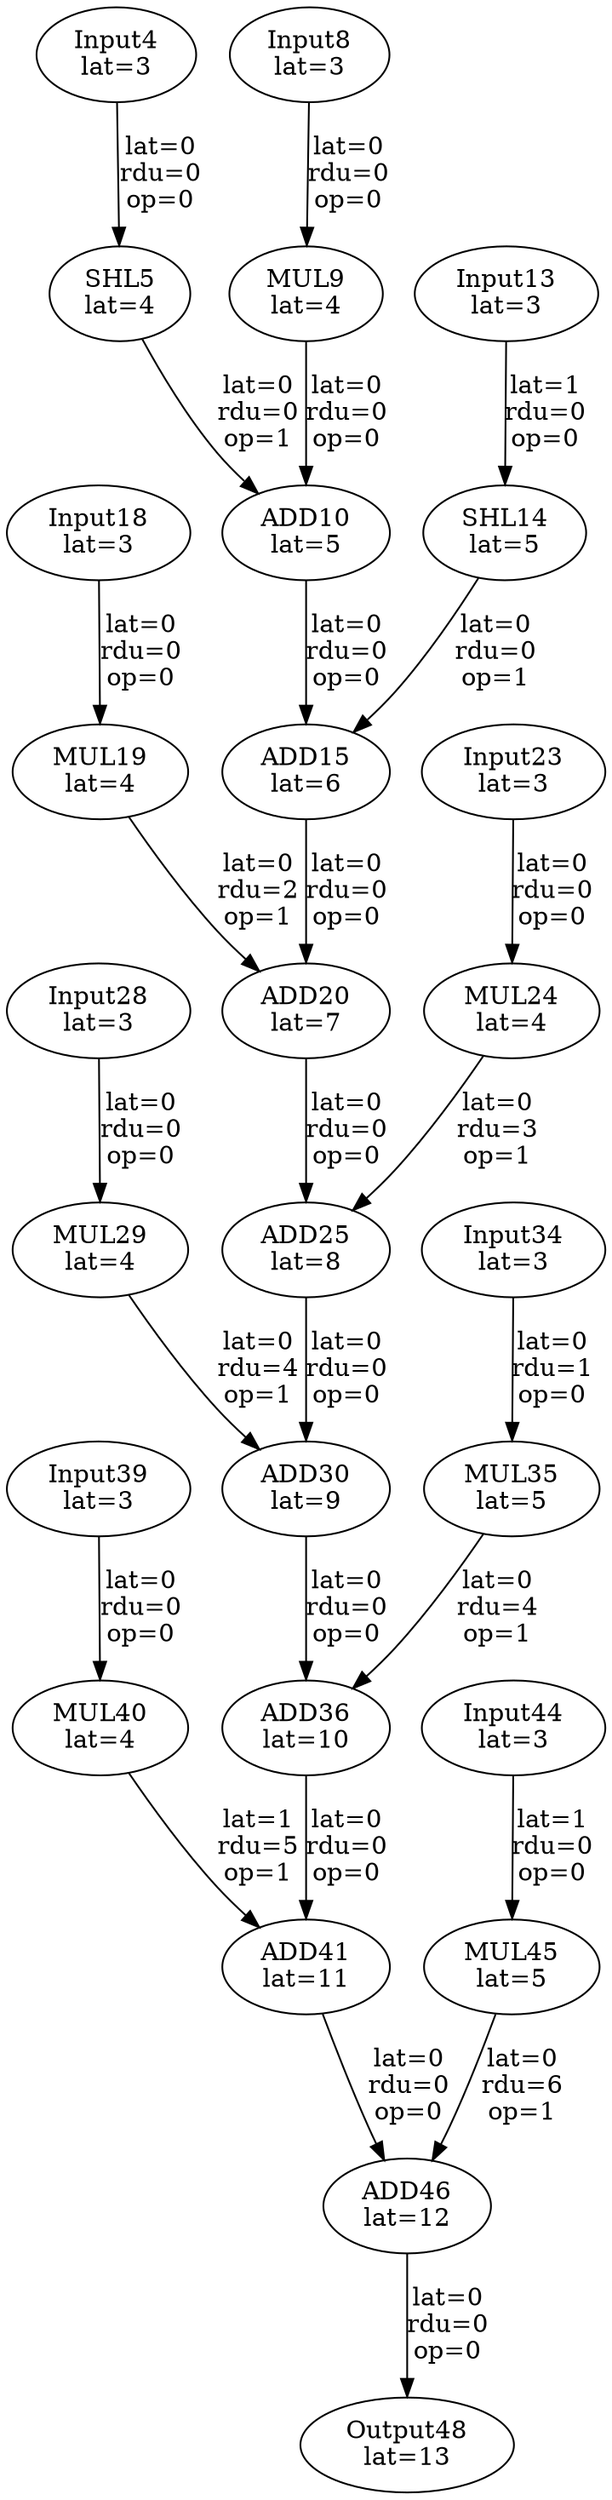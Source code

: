 Digraph G {
"Input4"[label = "\N\nlat=3"];
"SHL5"[label = "\N\nlat=4"];
"Input4"->"SHL5"[label = "lat=0\nrdu=0\nop=0"];
"Input8"[label = "\N\nlat=3"];
"MUL9"[label = "\N\nlat=4"];
"Input8"->"MUL9"[label = "lat=0\nrdu=0\nop=0"];
"ADD10"[label = "\N\nlat=5"];
"MUL9"->"ADD10"[label = "lat=0\nrdu=0\nop=0"];
"SHL5"->"ADD10"[label = "lat=0\nrdu=0\nop=1"];
"Input13"[label = "\N\nlat=3"];
"SHL14"[label = "\N\nlat=5"];
"Input13"->"SHL14"[label = "lat=1\nrdu=0\nop=0"];
"ADD15"[label = "\N\nlat=6"];
"ADD10"->"ADD15"[label = "lat=0\nrdu=0\nop=0"];
"SHL14"->"ADD15"[label = "lat=0\nrdu=0\nop=1"];
"Input18"[label = "\N\nlat=3"];
"MUL19"[label = "\N\nlat=4"];
"Input18"->"MUL19"[label = "lat=0\nrdu=0\nop=0"];
"ADD20"[label = "\N\nlat=7"];
"ADD15"->"ADD20"[label = "lat=0\nrdu=0\nop=0"];
"MUL19"->"ADD20"[label = "lat=0\nrdu=2\nop=1"];
"Input23"[label = "\N\nlat=3"];
"MUL24"[label = "\N\nlat=4"];
"Input23"->"MUL24"[label = "lat=0\nrdu=0\nop=0"];
"ADD25"[label = "\N\nlat=8"];
"ADD20"->"ADD25"[label = "lat=0\nrdu=0\nop=0"];
"MUL24"->"ADD25"[label = "lat=0\nrdu=3\nop=1"];
"Input28"[label = "\N\nlat=3"];
"MUL29"[label = "\N\nlat=4"];
"Input28"->"MUL29"[label = "lat=0\nrdu=0\nop=0"];
"ADD30"[label = "\N\nlat=9"];
"ADD25"->"ADD30"[label = "lat=0\nrdu=0\nop=0"];
"MUL29"->"ADD30"[label = "lat=0\nrdu=4\nop=1"];
"Input34"[label = "\N\nlat=3"];
"MUL35"[label = "\N\nlat=5"];
"Input34"->"MUL35"[label = "lat=0\nrdu=1\nop=0"];
"ADD36"[label = "\N\nlat=10"];
"ADD30"->"ADD36"[label = "lat=0\nrdu=0\nop=0"];
"MUL35"->"ADD36"[label = "lat=0\nrdu=4\nop=1"];
"Input39"[label = "\N\nlat=3"];
"MUL40"[label = "\N\nlat=4"];
"Input39"->"MUL40"[label = "lat=0\nrdu=0\nop=0"];
"ADD41"[label = "\N\nlat=11"];
"ADD36"->"ADD41"[label = "lat=0\nrdu=0\nop=0"];
"MUL40"->"ADD41"[label = "lat=1\nrdu=5\nop=1"];
"Input44"[label = "\N\nlat=3"];
"MUL45"[label = "\N\nlat=5"];
"Input44"->"MUL45"[label = "lat=1\nrdu=0\nop=0"];
"ADD46"[label = "\N\nlat=12"];
"ADD41"->"ADD46"[label = "lat=0\nrdu=0\nop=0"];
"MUL45"->"ADD46"[label = "lat=0\nrdu=6\nop=1"];
"Output48"[label = "\N\nlat=13"];
"ADD46"->"Output48"[label = "lat=0\nrdu=0\nop=0"];
}
